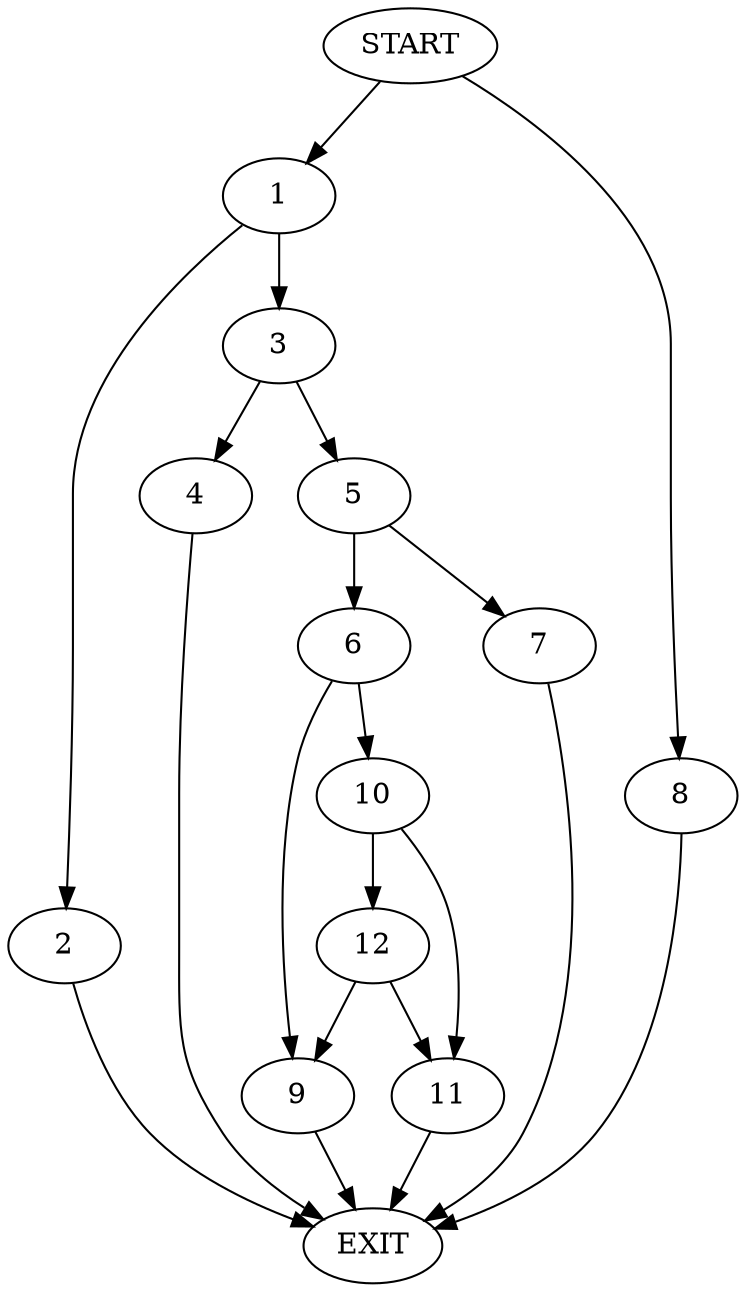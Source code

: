digraph {
0 [label="START"]
13 [label="EXIT"]
0 -> 1
1 -> 2
1 -> 3
3 -> 4
3 -> 5
2 -> 13
4 -> 13
5 -> 6
5 -> 7
0 -> 8
8 -> 13
6 -> 9
6 -> 10
7 -> 13
10 -> 11
10 -> 12
9 -> 13
11 -> 13
12 -> 9
12 -> 11
}
